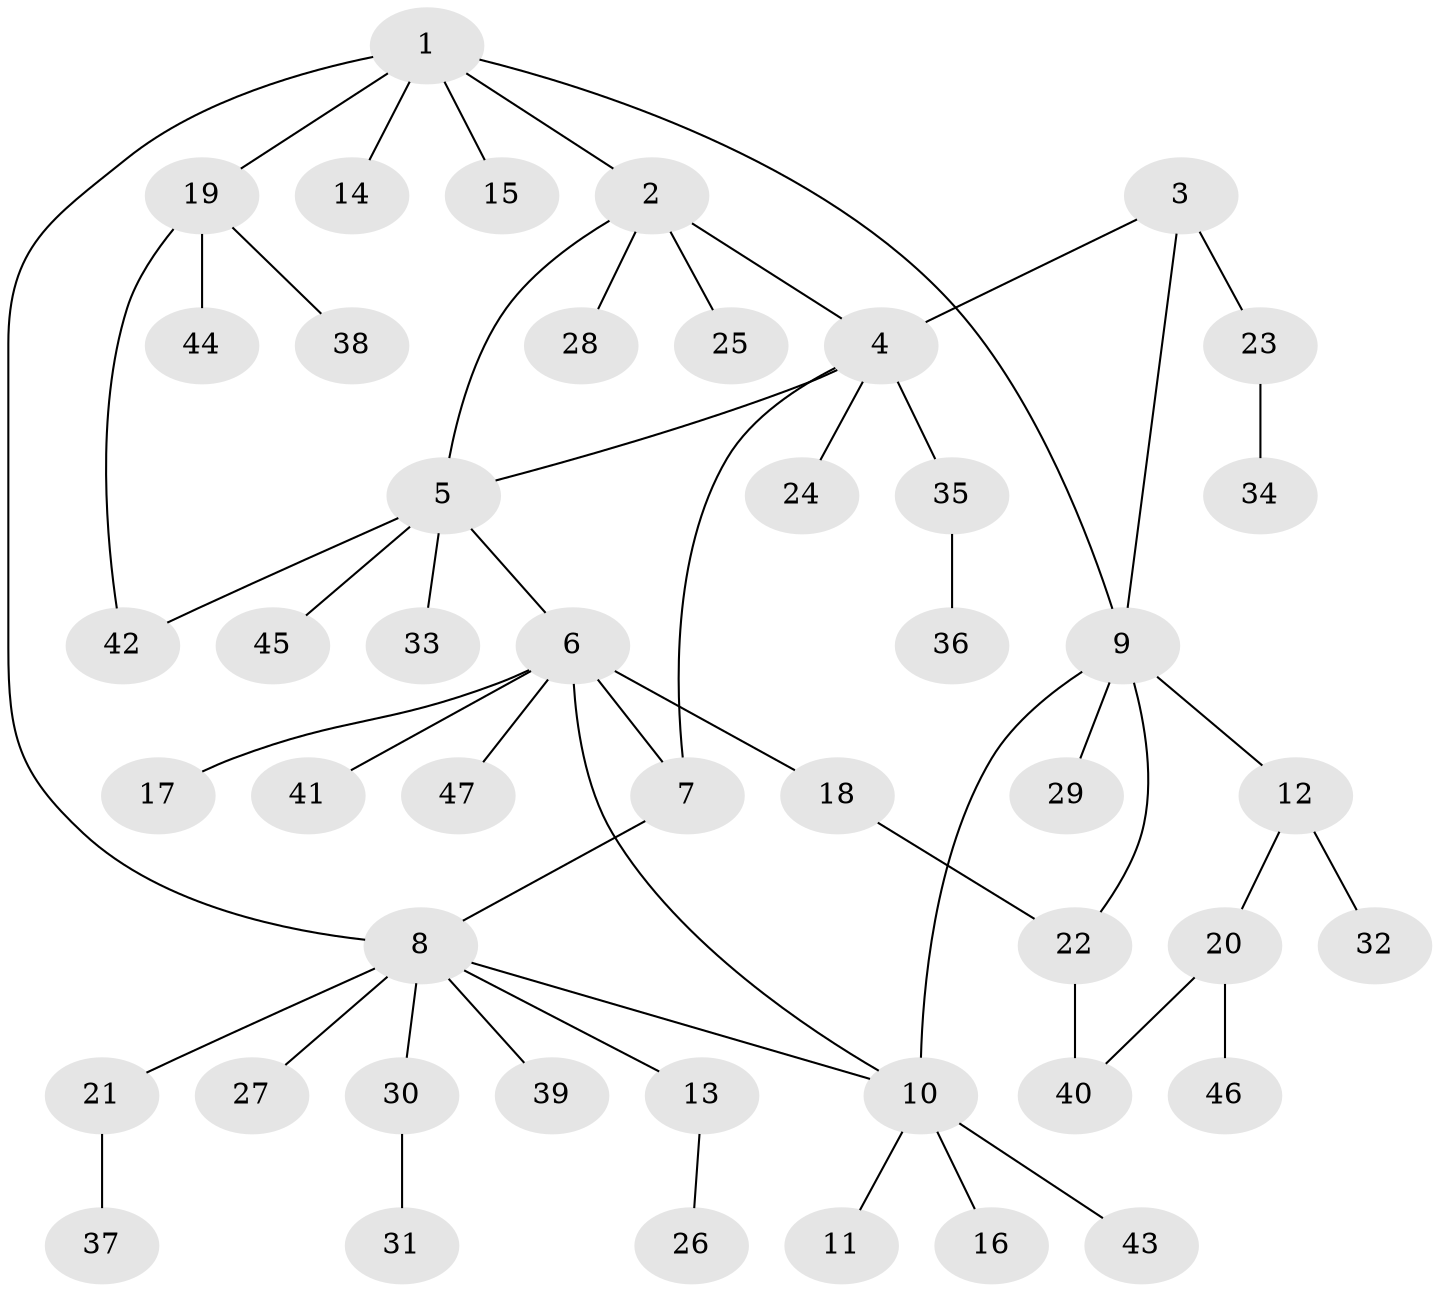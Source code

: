 // Generated by graph-tools (version 1.1) at 2025/26/03/09/25 03:26:37]
// undirected, 47 vertices, 55 edges
graph export_dot {
graph [start="1"]
  node [color=gray90,style=filled];
  1;
  2;
  3;
  4;
  5;
  6;
  7;
  8;
  9;
  10;
  11;
  12;
  13;
  14;
  15;
  16;
  17;
  18;
  19;
  20;
  21;
  22;
  23;
  24;
  25;
  26;
  27;
  28;
  29;
  30;
  31;
  32;
  33;
  34;
  35;
  36;
  37;
  38;
  39;
  40;
  41;
  42;
  43;
  44;
  45;
  46;
  47;
  1 -- 2;
  1 -- 8;
  1 -- 9;
  1 -- 14;
  1 -- 15;
  1 -- 19;
  2 -- 4;
  2 -- 5;
  2 -- 25;
  2 -- 28;
  3 -- 4;
  3 -- 9;
  3 -- 23;
  4 -- 5;
  4 -- 7;
  4 -- 24;
  4 -- 35;
  5 -- 6;
  5 -- 33;
  5 -- 42;
  5 -- 45;
  6 -- 7;
  6 -- 10;
  6 -- 17;
  6 -- 18;
  6 -- 41;
  6 -- 47;
  7 -- 8;
  8 -- 10;
  8 -- 13;
  8 -- 21;
  8 -- 27;
  8 -- 30;
  8 -- 39;
  9 -- 10;
  9 -- 12;
  9 -- 22;
  9 -- 29;
  10 -- 11;
  10 -- 16;
  10 -- 43;
  12 -- 20;
  12 -- 32;
  13 -- 26;
  18 -- 22;
  19 -- 38;
  19 -- 42;
  19 -- 44;
  20 -- 40;
  20 -- 46;
  21 -- 37;
  22 -- 40;
  23 -- 34;
  30 -- 31;
  35 -- 36;
}
